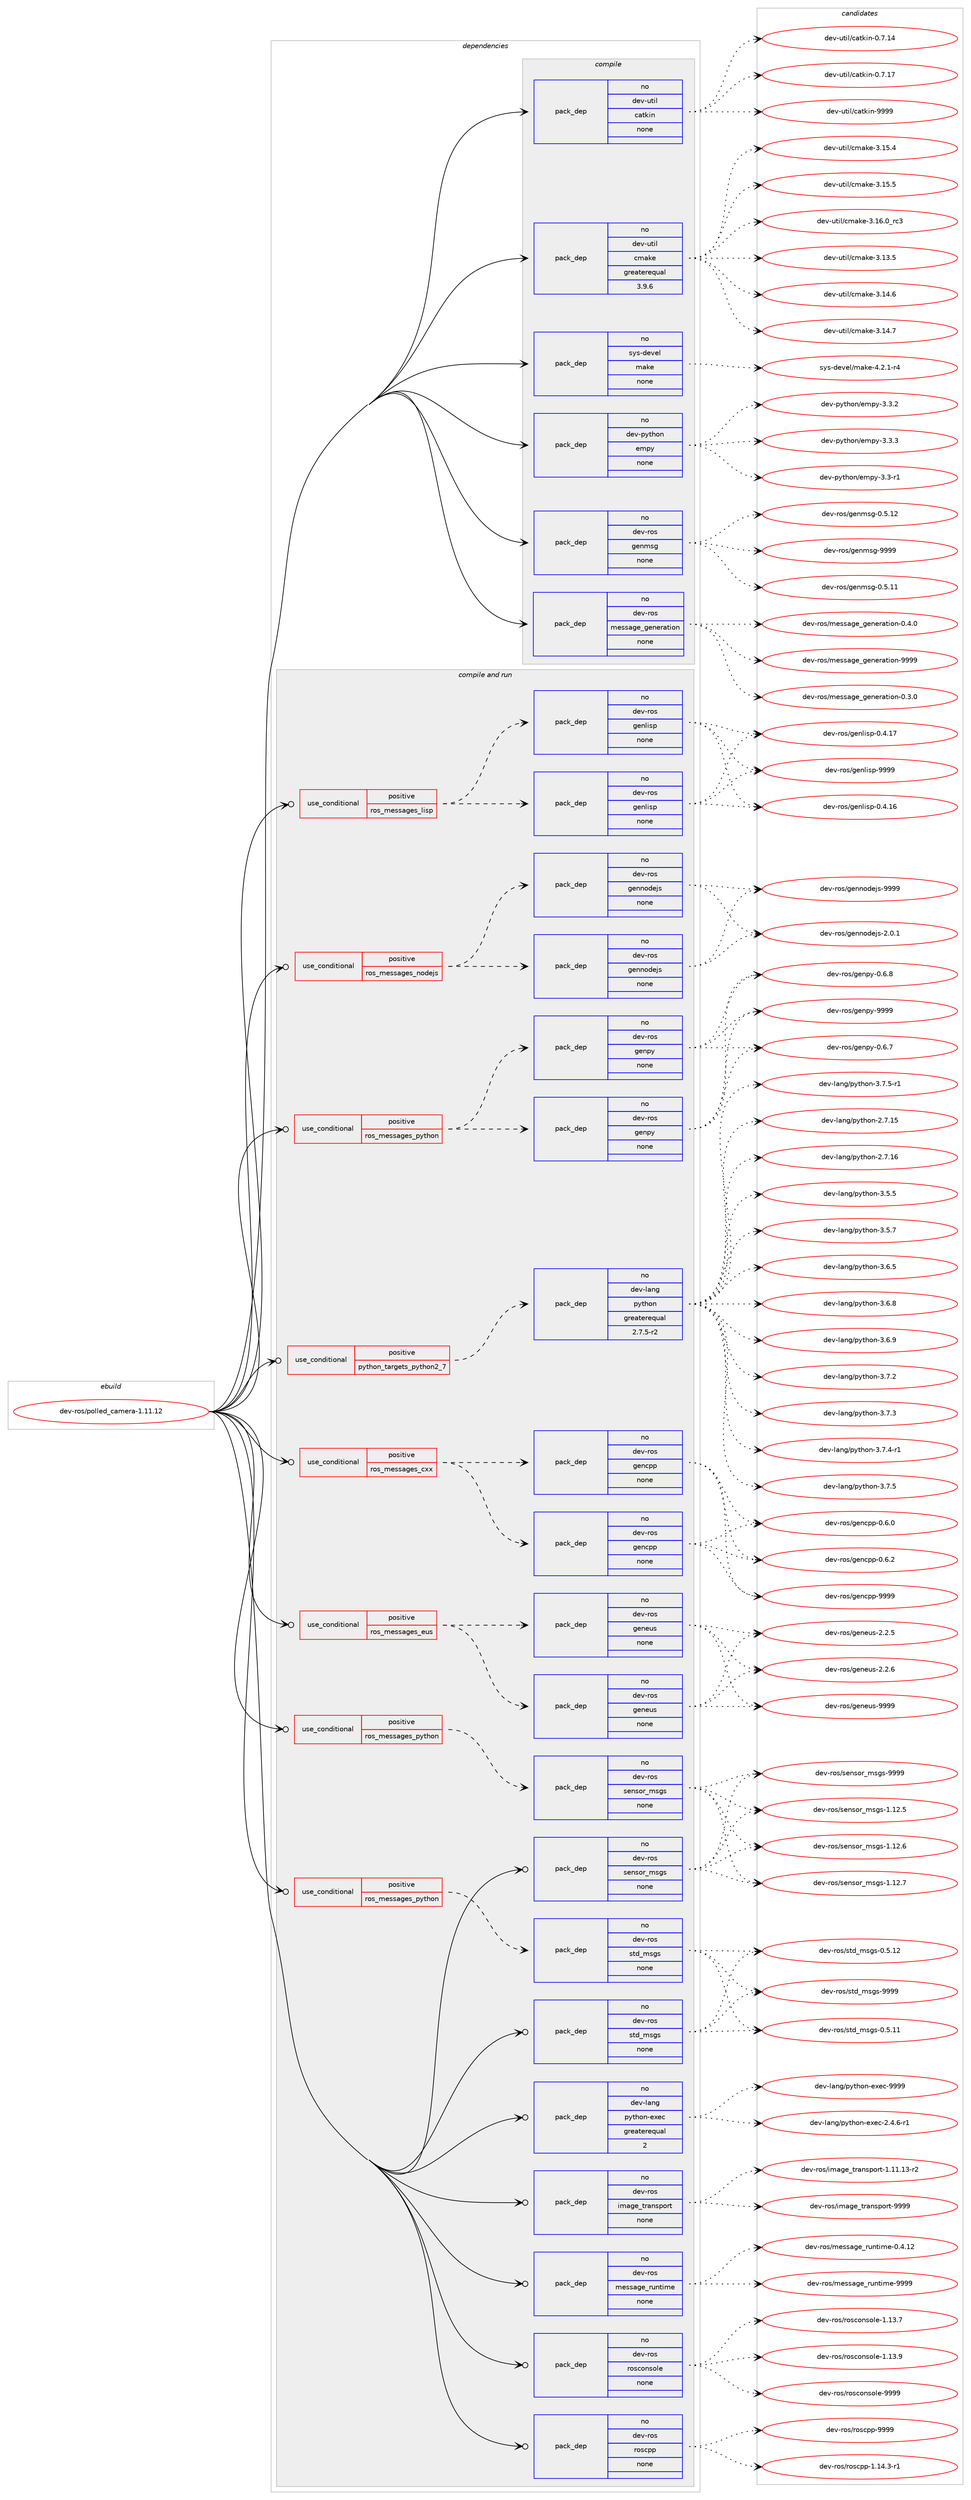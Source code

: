 digraph prolog {

# *************
# Graph options
# *************

newrank=true;
concentrate=true;
compound=true;
graph [rankdir=LR,fontname=Helvetica,fontsize=10,ranksep=1.5];#, ranksep=2.5, nodesep=0.2];
edge  [arrowhead=vee];
node  [fontname=Helvetica,fontsize=10];

# **********
# The ebuild
# **********

subgraph cluster_leftcol {
color=gray;
rank=same;
label=<<i>ebuild</i>>;
id [label="dev-ros/polled_camera-1.11.12", color=red, width=4, href="../dev-ros/polled_camera-1.11.12.svg"];
}

# ****************
# The dependencies
# ****************

subgraph cluster_midcol {
color=gray;
label=<<i>dependencies</i>>;
subgraph cluster_compile {
fillcolor="#eeeeee";
style=filled;
label=<<i>compile</i>>;
subgraph pack492096 {
dependency658135 [label=<<TABLE BORDER="0" CELLBORDER="1" CELLSPACING="0" CELLPADDING="4" WIDTH="220"><TR><TD ROWSPAN="6" CELLPADDING="30">pack_dep</TD></TR><TR><TD WIDTH="110">no</TD></TR><TR><TD>dev-python</TD></TR><TR><TD>empy</TD></TR><TR><TD>none</TD></TR><TR><TD></TD></TR></TABLE>>, shape=none, color=blue];
}
id:e -> dependency658135:w [weight=20,style="solid",arrowhead="vee"];
subgraph pack492097 {
dependency658136 [label=<<TABLE BORDER="0" CELLBORDER="1" CELLSPACING="0" CELLPADDING="4" WIDTH="220"><TR><TD ROWSPAN="6" CELLPADDING="30">pack_dep</TD></TR><TR><TD WIDTH="110">no</TD></TR><TR><TD>dev-ros</TD></TR><TR><TD>genmsg</TD></TR><TR><TD>none</TD></TR><TR><TD></TD></TR></TABLE>>, shape=none, color=blue];
}
id:e -> dependency658136:w [weight=20,style="solid",arrowhead="vee"];
subgraph pack492098 {
dependency658137 [label=<<TABLE BORDER="0" CELLBORDER="1" CELLSPACING="0" CELLPADDING="4" WIDTH="220"><TR><TD ROWSPAN="6" CELLPADDING="30">pack_dep</TD></TR><TR><TD WIDTH="110">no</TD></TR><TR><TD>dev-ros</TD></TR><TR><TD>message_generation</TD></TR><TR><TD>none</TD></TR><TR><TD></TD></TR></TABLE>>, shape=none, color=blue];
}
id:e -> dependency658137:w [weight=20,style="solid",arrowhead="vee"];
subgraph pack492099 {
dependency658138 [label=<<TABLE BORDER="0" CELLBORDER="1" CELLSPACING="0" CELLPADDING="4" WIDTH="220"><TR><TD ROWSPAN="6" CELLPADDING="30">pack_dep</TD></TR><TR><TD WIDTH="110">no</TD></TR><TR><TD>dev-util</TD></TR><TR><TD>catkin</TD></TR><TR><TD>none</TD></TR><TR><TD></TD></TR></TABLE>>, shape=none, color=blue];
}
id:e -> dependency658138:w [weight=20,style="solid",arrowhead="vee"];
subgraph pack492100 {
dependency658139 [label=<<TABLE BORDER="0" CELLBORDER="1" CELLSPACING="0" CELLPADDING="4" WIDTH="220"><TR><TD ROWSPAN="6" CELLPADDING="30">pack_dep</TD></TR><TR><TD WIDTH="110">no</TD></TR><TR><TD>dev-util</TD></TR><TR><TD>cmake</TD></TR><TR><TD>greaterequal</TD></TR><TR><TD>3.9.6</TD></TR></TABLE>>, shape=none, color=blue];
}
id:e -> dependency658139:w [weight=20,style="solid",arrowhead="vee"];
subgraph pack492101 {
dependency658140 [label=<<TABLE BORDER="0" CELLBORDER="1" CELLSPACING="0" CELLPADDING="4" WIDTH="220"><TR><TD ROWSPAN="6" CELLPADDING="30">pack_dep</TD></TR><TR><TD WIDTH="110">no</TD></TR><TR><TD>sys-devel</TD></TR><TR><TD>make</TD></TR><TR><TD>none</TD></TR><TR><TD></TD></TR></TABLE>>, shape=none, color=blue];
}
id:e -> dependency658140:w [weight=20,style="solid",arrowhead="vee"];
}
subgraph cluster_compileandrun {
fillcolor="#eeeeee";
style=filled;
label=<<i>compile and run</i>>;
subgraph cond154133 {
dependency658141 [label=<<TABLE BORDER="0" CELLBORDER="1" CELLSPACING="0" CELLPADDING="4"><TR><TD ROWSPAN="3" CELLPADDING="10">use_conditional</TD></TR><TR><TD>positive</TD></TR><TR><TD>python_targets_python2_7</TD></TR></TABLE>>, shape=none, color=red];
subgraph pack492102 {
dependency658142 [label=<<TABLE BORDER="0" CELLBORDER="1" CELLSPACING="0" CELLPADDING="4" WIDTH="220"><TR><TD ROWSPAN="6" CELLPADDING="30">pack_dep</TD></TR><TR><TD WIDTH="110">no</TD></TR><TR><TD>dev-lang</TD></TR><TR><TD>python</TD></TR><TR><TD>greaterequal</TD></TR><TR><TD>2.7.5-r2</TD></TR></TABLE>>, shape=none, color=blue];
}
dependency658141:e -> dependency658142:w [weight=20,style="dashed",arrowhead="vee"];
}
id:e -> dependency658141:w [weight=20,style="solid",arrowhead="odotvee"];
subgraph cond154134 {
dependency658143 [label=<<TABLE BORDER="0" CELLBORDER="1" CELLSPACING="0" CELLPADDING="4"><TR><TD ROWSPAN="3" CELLPADDING="10">use_conditional</TD></TR><TR><TD>positive</TD></TR><TR><TD>ros_messages_cxx</TD></TR></TABLE>>, shape=none, color=red];
subgraph pack492103 {
dependency658144 [label=<<TABLE BORDER="0" CELLBORDER="1" CELLSPACING="0" CELLPADDING="4" WIDTH="220"><TR><TD ROWSPAN="6" CELLPADDING="30">pack_dep</TD></TR><TR><TD WIDTH="110">no</TD></TR><TR><TD>dev-ros</TD></TR><TR><TD>gencpp</TD></TR><TR><TD>none</TD></TR><TR><TD></TD></TR></TABLE>>, shape=none, color=blue];
}
dependency658143:e -> dependency658144:w [weight=20,style="dashed",arrowhead="vee"];
subgraph pack492104 {
dependency658145 [label=<<TABLE BORDER="0" CELLBORDER="1" CELLSPACING="0" CELLPADDING="4" WIDTH="220"><TR><TD ROWSPAN="6" CELLPADDING="30">pack_dep</TD></TR><TR><TD WIDTH="110">no</TD></TR><TR><TD>dev-ros</TD></TR><TR><TD>gencpp</TD></TR><TR><TD>none</TD></TR><TR><TD></TD></TR></TABLE>>, shape=none, color=blue];
}
dependency658143:e -> dependency658145:w [weight=20,style="dashed",arrowhead="vee"];
}
id:e -> dependency658143:w [weight=20,style="solid",arrowhead="odotvee"];
subgraph cond154135 {
dependency658146 [label=<<TABLE BORDER="0" CELLBORDER="1" CELLSPACING="0" CELLPADDING="4"><TR><TD ROWSPAN="3" CELLPADDING="10">use_conditional</TD></TR><TR><TD>positive</TD></TR><TR><TD>ros_messages_eus</TD></TR></TABLE>>, shape=none, color=red];
subgraph pack492105 {
dependency658147 [label=<<TABLE BORDER="0" CELLBORDER="1" CELLSPACING="0" CELLPADDING="4" WIDTH="220"><TR><TD ROWSPAN="6" CELLPADDING="30">pack_dep</TD></TR><TR><TD WIDTH="110">no</TD></TR><TR><TD>dev-ros</TD></TR><TR><TD>geneus</TD></TR><TR><TD>none</TD></TR><TR><TD></TD></TR></TABLE>>, shape=none, color=blue];
}
dependency658146:e -> dependency658147:w [weight=20,style="dashed",arrowhead="vee"];
subgraph pack492106 {
dependency658148 [label=<<TABLE BORDER="0" CELLBORDER="1" CELLSPACING="0" CELLPADDING="4" WIDTH="220"><TR><TD ROWSPAN="6" CELLPADDING="30">pack_dep</TD></TR><TR><TD WIDTH="110">no</TD></TR><TR><TD>dev-ros</TD></TR><TR><TD>geneus</TD></TR><TR><TD>none</TD></TR><TR><TD></TD></TR></TABLE>>, shape=none, color=blue];
}
dependency658146:e -> dependency658148:w [weight=20,style="dashed",arrowhead="vee"];
}
id:e -> dependency658146:w [weight=20,style="solid",arrowhead="odotvee"];
subgraph cond154136 {
dependency658149 [label=<<TABLE BORDER="0" CELLBORDER="1" CELLSPACING="0" CELLPADDING="4"><TR><TD ROWSPAN="3" CELLPADDING="10">use_conditional</TD></TR><TR><TD>positive</TD></TR><TR><TD>ros_messages_lisp</TD></TR></TABLE>>, shape=none, color=red];
subgraph pack492107 {
dependency658150 [label=<<TABLE BORDER="0" CELLBORDER="1" CELLSPACING="0" CELLPADDING="4" WIDTH="220"><TR><TD ROWSPAN="6" CELLPADDING="30">pack_dep</TD></TR><TR><TD WIDTH="110">no</TD></TR><TR><TD>dev-ros</TD></TR><TR><TD>genlisp</TD></TR><TR><TD>none</TD></TR><TR><TD></TD></TR></TABLE>>, shape=none, color=blue];
}
dependency658149:e -> dependency658150:w [weight=20,style="dashed",arrowhead="vee"];
subgraph pack492108 {
dependency658151 [label=<<TABLE BORDER="0" CELLBORDER="1" CELLSPACING="0" CELLPADDING="4" WIDTH="220"><TR><TD ROWSPAN="6" CELLPADDING="30">pack_dep</TD></TR><TR><TD WIDTH="110">no</TD></TR><TR><TD>dev-ros</TD></TR><TR><TD>genlisp</TD></TR><TR><TD>none</TD></TR><TR><TD></TD></TR></TABLE>>, shape=none, color=blue];
}
dependency658149:e -> dependency658151:w [weight=20,style="dashed",arrowhead="vee"];
}
id:e -> dependency658149:w [weight=20,style="solid",arrowhead="odotvee"];
subgraph cond154137 {
dependency658152 [label=<<TABLE BORDER="0" CELLBORDER="1" CELLSPACING="0" CELLPADDING="4"><TR><TD ROWSPAN="3" CELLPADDING="10">use_conditional</TD></TR><TR><TD>positive</TD></TR><TR><TD>ros_messages_nodejs</TD></TR></TABLE>>, shape=none, color=red];
subgraph pack492109 {
dependency658153 [label=<<TABLE BORDER="0" CELLBORDER="1" CELLSPACING="0" CELLPADDING="4" WIDTH="220"><TR><TD ROWSPAN="6" CELLPADDING="30">pack_dep</TD></TR><TR><TD WIDTH="110">no</TD></TR><TR><TD>dev-ros</TD></TR><TR><TD>gennodejs</TD></TR><TR><TD>none</TD></TR><TR><TD></TD></TR></TABLE>>, shape=none, color=blue];
}
dependency658152:e -> dependency658153:w [weight=20,style="dashed",arrowhead="vee"];
subgraph pack492110 {
dependency658154 [label=<<TABLE BORDER="0" CELLBORDER="1" CELLSPACING="0" CELLPADDING="4" WIDTH="220"><TR><TD ROWSPAN="6" CELLPADDING="30">pack_dep</TD></TR><TR><TD WIDTH="110">no</TD></TR><TR><TD>dev-ros</TD></TR><TR><TD>gennodejs</TD></TR><TR><TD>none</TD></TR><TR><TD></TD></TR></TABLE>>, shape=none, color=blue];
}
dependency658152:e -> dependency658154:w [weight=20,style="dashed",arrowhead="vee"];
}
id:e -> dependency658152:w [weight=20,style="solid",arrowhead="odotvee"];
subgraph cond154138 {
dependency658155 [label=<<TABLE BORDER="0" CELLBORDER="1" CELLSPACING="0" CELLPADDING="4"><TR><TD ROWSPAN="3" CELLPADDING="10">use_conditional</TD></TR><TR><TD>positive</TD></TR><TR><TD>ros_messages_python</TD></TR></TABLE>>, shape=none, color=red];
subgraph pack492111 {
dependency658156 [label=<<TABLE BORDER="0" CELLBORDER="1" CELLSPACING="0" CELLPADDING="4" WIDTH="220"><TR><TD ROWSPAN="6" CELLPADDING="30">pack_dep</TD></TR><TR><TD WIDTH="110">no</TD></TR><TR><TD>dev-ros</TD></TR><TR><TD>genpy</TD></TR><TR><TD>none</TD></TR><TR><TD></TD></TR></TABLE>>, shape=none, color=blue];
}
dependency658155:e -> dependency658156:w [weight=20,style="dashed",arrowhead="vee"];
subgraph pack492112 {
dependency658157 [label=<<TABLE BORDER="0" CELLBORDER="1" CELLSPACING="0" CELLPADDING="4" WIDTH="220"><TR><TD ROWSPAN="6" CELLPADDING="30">pack_dep</TD></TR><TR><TD WIDTH="110">no</TD></TR><TR><TD>dev-ros</TD></TR><TR><TD>genpy</TD></TR><TR><TD>none</TD></TR><TR><TD></TD></TR></TABLE>>, shape=none, color=blue];
}
dependency658155:e -> dependency658157:w [weight=20,style="dashed",arrowhead="vee"];
}
id:e -> dependency658155:w [weight=20,style="solid",arrowhead="odotvee"];
subgraph cond154139 {
dependency658158 [label=<<TABLE BORDER="0" CELLBORDER="1" CELLSPACING="0" CELLPADDING="4"><TR><TD ROWSPAN="3" CELLPADDING="10">use_conditional</TD></TR><TR><TD>positive</TD></TR><TR><TD>ros_messages_python</TD></TR></TABLE>>, shape=none, color=red];
subgraph pack492113 {
dependency658159 [label=<<TABLE BORDER="0" CELLBORDER="1" CELLSPACING="0" CELLPADDING="4" WIDTH="220"><TR><TD ROWSPAN="6" CELLPADDING="30">pack_dep</TD></TR><TR><TD WIDTH="110">no</TD></TR><TR><TD>dev-ros</TD></TR><TR><TD>sensor_msgs</TD></TR><TR><TD>none</TD></TR><TR><TD></TD></TR></TABLE>>, shape=none, color=blue];
}
dependency658158:e -> dependency658159:w [weight=20,style="dashed",arrowhead="vee"];
}
id:e -> dependency658158:w [weight=20,style="solid",arrowhead="odotvee"];
subgraph cond154140 {
dependency658160 [label=<<TABLE BORDER="0" CELLBORDER="1" CELLSPACING="0" CELLPADDING="4"><TR><TD ROWSPAN="3" CELLPADDING="10">use_conditional</TD></TR><TR><TD>positive</TD></TR><TR><TD>ros_messages_python</TD></TR></TABLE>>, shape=none, color=red];
subgraph pack492114 {
dependency658161 [label=<<TABLE BORDER="0" CELLBORDER="1" CELLSPACING="0" CELLPADDING="4" WIDTH="220"><TR><TD ROWSPAN="6" CELLPADDING="30">pack_dep</TD></TR><TR><TD WIDTH="110">no</TD></TR><TR><TD>dev-ros</TD></TR><TR><TD>std_msgs</TD></TR><TR><TD>none</TD></TR><TR><TD></TD></TR></TABLE>>, shape=none, color=blue];
}
dependency658160:e -> dependency658161:w [weight=20,style="dashed",arrowhead="vee"];
}
id:e -> dependency658160:w [weight=20,style="solid",arrowhead="odotvee"];
subgraph pack492115 {
dependency658162 [label=<<TABLE BORDER="0" CELLBORDER="1" CELLSPACING="0" CELLPADDING="4" WIDTH="220"><TR><TD ROWSPAN="6" CELLPADDING="30">pack_dep</TD></TR><TR><TD WIDTH="110">no</TD></TR><TR><TD>dev-lang</TD></TR><TR><TD>python-exec</TD></TR><TR><TD>greaterequal</TD></TR><TR><TD>2</TD></TR></TABLE>>, shape=none, color=blue];
}
id:e -> dependency658162:w [weight=20,style="solid",arrowhead="odotvee"];
subgraph pack492116 {
dependency658163 [label=<<TABLE BORDER="0" CELLBORDER="1" CELLSPACING="0" CELLPADDING="4" WIDTH="220"><TR><TD ROWSPAN="6" CELLPADDING="30">pack_dep</TD></TR><TR><TD WIDTH="110">no</TD></TR><TR><TD>dev-ros</TD></TR><TR><TD>image_transport</TD></TR><TR><TD>none</TD></TR><TR><TD></TD></TR></TABLE>>, shape=none, color=blue];
}
id:e -> dependency658163:w [weight=20,style="solid",arrowhead="odotvee"];
subgraph pack492117 {
dependency658164 [label=<<TABLE BORDER="0" CELLBORDER="1" CELLSPACING="0" CELLPADDING="4" WIDTH="220"><TR><TD ROWSPAN="6" CELLPADDING="30">pack_dep</TD></TR><TR><TD WIDTH="110">no</TD></TR><TR><TD>dev-ros</TD></TR><TR><TD>message_runtime</TD></TR><TR><TD>none</TD></TR><TR><TD></TD></TR></TABLE>>, shape=none, color=blue];
}
id:e -> dependency658164:w [weight=20,style="solid",arrowhead="odotvee"];
subgraph pack492118 {
dependency658165 [label=<<TABLE BORDER="0" CELLBORDER="1" CELLSPACING="0" CELLPADDING="4" WIDTH="220"><TR><TD ROWSPAN="6" CELLPADDING="30">pack_dep</TD></TR><TR><TD WIDTH="110">no</TD></TR><TR><TD>dev-ros</TD></TR><TR><TD>rosconsole</TD></TR><TR><TD>none</TD></TR><TR><TD></TD></TR></TABLE>>, shape=none, color=blue];
}
id:e -> dependency658165:w [weight=20,style="solid",arrowhead="odotvee"];
subgraph pack492119 {
dependency658166 [label=<<TABLE BORDER="0" CELLBORDER="1" CELLSPACING="0" CELLPADDING="4" WIDTH="220"><TR><TD ROWSPAN="6" CELLPADDING="30">pack_dep</TD></TR><TR><TD WIDTH="110">no</TD></TR><TR><TD>dev-ros</TD></TR><TR><TD>roscpp</TD></TR><TR><TD>none</TD></TR><TR><TD></TD></TR></TABLE>>, shape=none, color=blue];
}
id:e -> dependency658166:w [weight=20,style="solid",arrowhead="odotvee"];
subgraph pack492120 {
dependency658167 [label=<<TABLE BORDER="0" CELLBORDER="1" CELLSPACING="0" CELLPADDING="4" WIDTH="220"><TR><TD ROWSPAN="6" CELLPADDING="30">pack_dep</TD></TR><TR><TD WIDTH="110">no</TD></TR><TR><TD>dev-ros</TD></TR><TR><TD>sensor_msgs</TD></TR><TR><TD>none</TD></TR><TR><TD></TD></TR></TABLE>>, shape=none, color=blue];
}
id:e -> dependency658167:w [weight=20,style="solid",arrowhead="odotvee"];
subgraph pack492121 {
dependency658168 [label=<<TABLE BORDER="0" CELLBORDER="1" CELLSPACING="0" CELLPADDING="4" WIDTH="220"><TR><TD ROWSPAN="6" CELLPADDING="30">pack_dep</TD></TR><TR><TD WIDTH="110">no</TD></TR><TR><TD>dev-ros</TD></TR><TR><TD>std_msgs</TD></TR><TR><TD>none</TD></TR><TR><TD></TD></TR></TABLE>>, shape=none, color=blue];
}
id:e -> dependency658168:w [weight=20,style="solid",arrowhead="odotvee"];
}
subgraph cluster_run {
fillcolor="#eeeeee";
style=filled;
label=<<i>run</i>>;
}
}

# **************
# The candidates
# **************

subgraph cluster_choices {
rank=same;
color=gray;
label=<<i>candidates</i>>;

subgraph choice492096 {
color=black;
nodesep=1;
choice1001011184511212111610411111047101109112121455146514511449 [label="dev-python/empy-3.3-r1", color=red, width=4,href="../dev-python/empy-3.3-r1.svg"];
choice1001011184511212111610411111047101109112121455146514650 [label="dev-python/empy-3.3.2", color=red, width=4,href="../dev-python/empy-3.3.2.svg"];
choice1001011184511212111610411111047101109112121455146514651 [label="dev-python/empy-3.3.3", color=red, width=4,href="../dev-python/empy-3.3.3.svg"];
dependency658135:e -> choice1001011184511212111610411111047101109112121455146514511449:w [style=dotted,weight="100"];
dependency658135:e -> choice1001011184511212111610411111047101109112121455146514650:w [style=dotted,weight="100"];
dependency658135:e -> choice1001011184511212111610411111047101109112121455146514651:w [style=dotted,weight="100"];
}
subgraph choice492097 {
color=black;
nodesep=1;
choice100101118451141111154710310111010911510345484653464949 [label="dev-ros/genmsg-0.5.11", color=red, width=4,href="../dev-ros/genmsg-0.5.11.svg"];
choice100101118451141111154710310111010911510345484653464950 [label="dev-ros/genmsg-0.5.12", color=red, width=4,href="../dev-ros/genmsg-0.5.12.svg"];
choice10010111845114111115471031011101091151034557575757 [label="dev-ros/genmsg-9999", color=red, width=4,href="../dev-ros/genmsg-9999.svg"];
dependency658136:e -> choice100101118451141111154710310111010911510345484653464949:w [style=dotted,weight="100"];
dependency658136:e -> choice100101118451141111154710310111010911510345484653464950:w [style=dotted,weight="100"];
dependency658136:e -> choice10010111845114111115471031011101091151034557575757:w [style=dotted,weight="100"];
}
subgraph choice492098 {
color=black;
nodesep=1;
choice1001011184511411111547109101115115971031019510310111010111497116105111110454846514648 [label="dev-ros/message_generation-0.3.0", color=red, width=4,href="../dev-ros/message_generation-0.3.0.svg"];
choice1001011184511411111547109101115115971031019510310111010111497116105111110454846524648 [label="dev-ros/message_generation-0.4.0", color=red, width=4,href="../dev-ros/message_generation-0.4.0.svg"];
choice10010111845114111115471091011151159710310195103101110101114971161051111104557575757 [label="dev-ros/message_generation-9999", color=red, width=4,href="../dev-ros/message_generation-9999.svg"];
dependency658137:e -> choice1001011184511411111547109101115115971031019510310111010111497116105111110454846514648:w [style=dotted,weight="100"];
dependency658137:e -> choice1001011184511411111547109101115115971031019510310111010111497116105111110454846524648:w [style=dotted,weight="100"];
dependency658137:e -> choice10010111845114111115471091011151159710310195103101110101114971161051111104557575757:w [style=dotted,weight="100"];
}
subgraph choice492099 {
color=black;
nodesep=1;
choice1001011184511711610510847999711610710511045484655464952 [label="dev-util/catkin-0.7.14", color=red, width=4,href="../dev-util/catkin-0.7.14.svg"];
choice1001011184511711610510847999711610710511045484655464955 [label="dev-util/catkin-0.7.17", color=red, width=4,href="../dev-util/catkin-0.7.17.svg"];
choice100101118451171161051084799971161071051104557575757 [label="dev-util/catkin-9999", color=red, width=4,href="../dev-util/catkin-9999.svg"];
dependency658138:e -> choice1001011184511711610510847999711610710511045484655464952:w [style=dotted,weight="100"];
dependency658138:e -> choice1001011184511711610510847999711610710511045484655464955:w [style=dotted,weight="100"];
dependency658138:e -> choice100101118451171161051084799971161071051104557575757:w [style=dotted,weight="100"];
}
subgraph choice492100 {
color=black;
nodesep=1;
choice1001011184511711610510847991099710710145514649514653 [label="dev-util/cmake-3.13.5", color=red, width=4,href="../dev-util/cmake-3.13.5.svg"];
choice1001011184511711610510847991099710710145514649524654 [label="dev-util/cmake-3.14.6", color=red, width=4,href="../dev-util/cmake-3.14.6.svg"];
choice1001011184511711610510847991099710710145514649524655 [label="dev-util/cmake-3.14.7", color=red, width=4,href="../dev-util/cmake-3.14.7.svg"];
choice1001011184511711610510847991099710710145514649534652 [label="dev-util/cmake-3.15.4", color=red, width=4,href="../dev-util/cmake-3.15.4.svg"];
choice1001011184511711610510847991099710710145514649534653 [label="dev-util/cmake-3.15.5", color=red, width=4,href="../dev-util/cmake-3.15.5.svg"];
choice1001011184511711610510847991099710710145514649544648951149951 [label="dev-util/cmake-3.16.0_rc3", color=red, width=4,href="../dev-util/cmake-3.16.0_rc3.svg"];
dependency658139:e -> choice1001011184511711610510847991099710710145514649514653:w [style=dotted,weight="100"];
dependency658139:e -> choice1001011184511711610510847991099710710145514649524654:w [style=dotted,weight="100"];
dependency658139:e -> choice1001011184511711610510847991099710710145514649524655:w [style=dotted,weight="100"];
dependency658139:e -> choice1001011184511711610510847991099710710145514649534652:w [style=dotted,weight="100"];
dependency658139:e -> choice1001011184511711610510847991099710710145514649534653:w [style=dotted,weight="100"];
dependency658139:e -> choice1001011184511711610510847991099710710145514649544648951149951:w [style=dotted,weight="100"];
}
subgraph choice492101 {
color=black;
nodesep=1;
choice1151211154510010111810110847109971071014552465046494511452 [label="sys-devel/make-4.2.1-r4", color=red, width=4,href="../sys-devel/make-4.2.1-r4.svg"];
dependency658140:e -> choice1151211154510010111810110847109971071014552465046494511452:w [style=dotted,weight="100"];
}
subgraph choice492102 {
color=black;
nodesep=1;
choice10010111845108971101034711212111610411111045504655464953 [label="dev-lang/python-2.7.15", color=red, width=4,href="../dev-lang/python-2.7.15.svg"];
choice10010111845108971101034711212111610411111045504655464954 [label="dev-lang/python-2.7.16", color=red, width=4,href="../dev-lang/python-2.7.16.svg"];
choice100101118451089711010347112121116104111110455146534653 [label="dev-lang/python-3.5.5", color=red, width=4,href="../dev-lang/python-3.5.5.svg"];
choice100101118451089711010347112121116104111110455146534655 [label="dev-lang/python-3.5.7", color=red, width=4,href="../dev-lang/python-3.5.7.svg"];
choice100101118451089711010347112121116104111110455146544653 [label="dev-lang/python-3.6.5", color=red, width=4,href="../dev-lang/python-3.6.5.svg"];
choice100101118451089711010347112121116104111110455146544656 [label="dev-lang/python-3.6.8", color=red, width=4,href="../dev-lang/python-3.6.8.svg"];
choice100101118451089711010347112121116104111110455146544657 [label="dev-lang/python-3.6.9", color=red, width=4,href="../dev-lang/python-3.6.9.svg"];
choice100101118451089711010347112121116104111110455146554650 [label="dev-lang/python-3.7.2", color=red, width=4,href="../dev-lang/python-3.7.2.svg"];
choice100101118451089711010347112121116104111110455146554651 [label="dev-lang/python-3.7.3", color=red, width=4,href="../dev-lang/python-3.7.3.svg"];
choice1001011184510897110103471121211161041111104551465546524511449 [label="dev-lang/python-3.7.4-r1", color=red, width=4,href="../dev-lang/python-3.7.4-r1.svg"];
choice100101118451089711010347112121116104111110455146554653 [label="dev-lang/python-3.7.5", color=red, width=4,href="../dev-lang/python-3.7.5.svg"];
choice1001011184510897110103471121211161041111104551465546534511449 [label="dev-lang/python-3.7.5-r1", color=red, width=4,href="../dev-lang/python-3.7.5-r1.svg"];
dependency658142:e -> choice10010111845108971101034711212111610411111045504655464953:w [style=dotted,weight="100"];
dependency658142:e -> choice10010111845108971101034711212111610411111045504655464954:w [style=dotted,weight="100"];
dependency658142:e -> choice100101118451089711010347112121116104111110455146534653:w [style=dotted,weight="100"];
dependency658142:e -> choice100101118451089711010347112121116104111110455146534655:w [style=dotted,weight="100"];
dependency658142:e -> choice100101118451089711010347112121116104111110455146544653:w [style=dotted,weight="100"];
dependency658142:e -> choice100101118451089711010347112121116104111110455146544656:w [style=dotted,weight="100"];
dependency658142:e -> choice100101118451089711010347112121116104111110455146544657:w [style=dotted,weight="100"];
dependency658142:e -> choice100101118451089711010347112121116104111110455146554650:w [style=dotted,weight="100"];
dependency658142:e -> choice100101118451089711010347112121116104111110455146554651:w [style=dotted,weight="100"];
dependency658142:e -> choice1001011184510897110103471121211161041111104551465546524511449:w [style=dotted,weight="100"];
dependency658142:e -> choice100101118451089711010347112121116104111110455146554653:w [style=dotted,weight="100"];
dependency658142:e -> choice1001011184510897110103471121211161041111104551465546534511449:w [style=dotted,weight="100"];
}
subgraph choice492103 {
color=black;
nodesep=1;
choice100101118451141111154710310111099112112454846544648 [label="dev-ros/gencpp-0.6.0", color=red, width=4,href="../dev-ros/gencpp-0.6.0.svg"];
choice100101118451141111154710310111099112112454846544650 [label="dev-ros/gencpp-0.6.2", color=red, width=4,href="../dev-ros/gencpp-0.6.2.svg"];
choice1001011184511411111547103101110991121124557575757 [label="dev-ros/gencpp-9999", color=red, width=4,href="../dev-ros/gencpp-9999.svg"];
dependency658144:e -> choice100101118451141111154710310111099112112454846544648:w [style=dotted,weight="100"];
dependency658144:e -> choice100101118451141111154710310111099112112454846544650:w [style=dotted,weight="100"];
dependency658144:e -> choice1001011184511411111547103101110991121124557575757:w [style=dotted,weight="100"];
}
subgraph choice492104 {
color=black;
nodesep=1;
choice100101118451141111154710310111099112112454846544648 [label="dev-ros/gencpp-0.6.0", color=red, width=4,href="../dev-ros/gencpp-0.6.0.svg"];
choice100101118451141111154710310111099112112454846544650 [label="dev-ros/gencpp-0.6.2", color=red, width=4,href="../dev-ros/gencpp-0.6.2.svg"];
choice1001011184511411111547103101110991121124557575757 [label="dev-ros/gencpp-9999", color=red, width=4,href="../dev-ros/gencpp-9999.svg"];
dependency658145:e -> choice100101118451141111154710310111099112112454846544648:w [style=dotted,weight="100"];
dependency658145:e -> choice100101118451141111154710310111099112112454846544650:w [style=dotted,weight="100"];
dependency658145:e -> choice1001011184511411111547103101110991121124557575757:w [style=dotted,weight="100"];
}
subgraph choice492105 {
color=black;
nodesep=1;
choice1001011184511411111547103101110101117115455046504653 [label="dev-ros/geneus-2.2.5", color=red, width=4,href="../dev-ros/geneus-2.2.5.svg"];
choice1001011184511411111547103101110101117115455046504654 [label="dev-ros/geneus-2.2.6", color=red, width=4,href="../dev-ros/geneus-2.2.6.svg"];
choice10010111845114111115471031011101011171154557575757 [label="dev-ros/geneus-9999", color=red, width=4,href="../dev-ros/geneus-9999.svg"];
dependency658147:e -> choice1001011184511411111547103101110101117115455046504653:w [style=dotted,weight="100"];
dependency658147:e -> choice1001011184511411111547103101110101117115455046504654:w [style=dotted,weight="100"];
dependency658147:e -> choice10010111845114111115471031011101011171154557575757:w [style=dotted,weight="100"];
}
subgraph choice492106 {
color=black;
nodesep=1;
choice1001011184511411111547103101110101117115455046504653 [label="dev-ros/geneus-2.2.5", color=red, width=4,href="../dev-ros/geneus-2.2.5.svg"];
choice1001011184511411111547103101110101117115455046504654 [label="dev-ros/geneus-2.2.6", color=red, width=4,href="../dev-ros/geneus-2.2.6.svg"];
choice10010111845114111115471031011101011171154557575757 [label="dev-ros/geneus-9999", color=red, width=4,href="../dev-ros/geneus-9999.svg"];
dependency658148:e -> choice1001011184511411111547103101110101117115455046504653:w [style=dotted,weight="100"];
dependency658148:e -> choice1001011184511411111547103101110101117115455046504654:w [style=dotted,weight="100"];
dependency658148:e -> choice10010111845114111115471031011101011171154557575757:w [style=dotted,weight="100"];
}
subgraph choice492107 {
color=black;
nodesep=1;
choice100101118451141111154710310111010810511511245484652464954 [label="dev-ros/genlisp-0.4.16", color=red, width=4,href="../dev-ros/genlisp-0.4.16.svg"];
choice100101118451141111154710310111010810511511245484652464955 [label="dev-ros/genlisp-0.4.17", color=red, width=4,href="../dev-ros/genlisp-0.4.17.svg"];
choice10010111845114111115471031011101081051151124557575757 [label="dev-ros/genlisp-9999", color=red, width=4,href="../dev-ros/genlisp-9999.svg"];
dependency658150:e -> choice100101118451141111154710310111010810511511245484652464954:w [style=dotted,weight="100"];
dependency658150:e -> choice100101118451141111154710310111010810511511245484652464955:w [style=dotted,weight="100"];
dependency658150:e -> choice10010111845114111115471031011101081051151124557575757:w [style=dotted,weight="100"];
}
subgraph choice492108 {
color=black;
nodesep=1;
choice100101118451141111154710310111010810511511245484652464954 [label="dev-ros/genlisp-0.4.16", color=red, width=4,href="../dev-ros/genlisp-0.4.16.svg"];
choice100101118451141111154710310111010810511511245484652464955 [label="dev-ros/genlisp-0.4.17", color=red, width=4,href="../dev-ros/genlisp-0.4.17.svg"];
choice10010111845114111115471031011101081051151124557575757 [label="dev-ros/genlisp-9999", color=red, width=4,href="../dev-ros/genlisp-9999.svg"];
dependency658151:e -> choice100101118451141111154710310111010810511511245484652464954:w [style=dotted,weight="100"];
dependency658151:e -> choice100101118451141111154710310111010810511511245484652464955:w [style=dotted,weight="100"];
dependency658151:e -> choice10010111845114111115471031011101081051151124557575757:w [style=dotted,weight="100"];
}
subgraph choice492109 {
color=black;
nodesep=1;
choice1001011184511411111547103101110110111100101106115455046484649 [label="dev-ros/gennodejs-2.0.1", color=red, width=4,href="../dev-ros/gennodejs-2.0.1.svg"];
choice10010111845114111115471031011101101111001011061154557575757 [label="dev-ros/gennodejs-9999", color=red, width=4,href="../dev-ros/gennodejs-9999.svg"];
dependency658153:e -> choice1001011184511411111547103101110110111100101106115455046484649:w [style=dotted,weight="100"];
dependency658153:e -> choice10010111845114111115471031011101101111001011061154557575757:w [style=dotted,weight="100"];
}
subgraph choice492110 {
color=black;
nodesep=1;
choice1001011184511411111547103101110110111100101106115455046484649 [label="dev-ros/gennodejs-2.0.1", color=red, width=4,href="../dev-ros/gennodejs-2.0.1.svg"];
choice10010111845114111115471031011101101111001011061154557575757 [label="dev-ros/gennodejs-9999", color=red, width=4,href="../dev-ros/gennodejs-9999.svg"];
dependency658154:e -> choice1001011184511411111547103101110110111100101106115455046484649:w [style=dotted,weight="100"];
dependency658154:e -> choice10010111845114111115471031011101101111001011061154557575757:w [style=dotted,weight="100"];
}
subgraph choice492111 {
color=black;
nodesep=1;
choice1001011184511411111547103101110112121454846544655 [label="dev-ros/genpy-0.6.7", color=red, width=4,href="../dev-ros/genpy-0.6.7.svg"];
choice1001011184511411111547103101110112121454846544656 [label="dev-ros/genpy-0.6.8", color=red, width=4,href="../dev-ros/genpy-0.6.8.svg"];
choice10010111845114111115471031011101121214557575757 [label="dev-ros/genpy-9999", color=red, width=4,href="../dev-ros/genpy-9999.svg"];
dependency658156:e -> choice1001011184511411111547103101110112121454846544655:w [style=dotted,weight="100"];
dependency658156:e -> choice1001011184511411111547103101110112121454846544656:w [style=dotted,weight="100"];
dependency658156:e -> choice10010111845114111115471031011101121214557575757:w [style=dotted,weight="100"];
}
subgraph choice492112 {
color=black;
nodesep=1;
choice1001011184511411111547103101110112121454846544655 [label="dev-ros/genpy-0.6.7", color=red, width=4,href="../dev-ros/genpy-0.6.7.svg"];
choice1001011184511411111547103101110112121454846544656 [label="dev-ros/genpy-0.6.8", color=red, width=4,href="../dev-ros/genpy-0.6.8.svg"];
choice10010111845114111115471031011101121214557575757 [label="dev-ros/genpy-9999", color=red, width=4,href="../dev-ros/genpy-9999.svg"];
dependency658157:e -> choice1001011184511411111547103101110112121454846544655:w [style=dotted,weight="100"];
dependency658157:e -> choice1001011184511411111547103101110112121454846544656:w [style=dotted,weight="100"];
dependency658157:e -> choice10010111845114111115471031011101121214557575757:w [style=dotted,weight="100"];
}
subgraph choice492113 {
color=black;
nodesep=1;
choice10010111845114111115471151011101151111149510911510311545494649504653 [label="dev-ros/sensor_msgs-1.12.5", color=red, width=4,href="../dev-ros/sensor_msgs-1.12.5.svg"];
choice10010111845114111115471151011101151111149510911510311545494649504654 [label="dev-ros/sensor_msgs-1.12.6", color=red, width=4,href="../dev-ros/sensor_msgs-1.12.6.svg"];
choice10010111845114111115471151011101151111149510911510311545494649504655 [label="dev-ros/sensor_msgs-1.12.7", color=red, width=4,href="../dev-ros/sensor_msgs-1.12.7.svg"];
choice1001011184511411111547115101110115111114951091151031154557575757 [label="dev-ros/sensor_msgs-9999", color=red, width=4,href="../dev-ros/sensor_msgs-9999.svg"];
dependency658159:e -> choice10010111845114111115471151011101151111149510911510311545494649504653:w [style=dotted,weight="100"];
dependency658159:e -> choice10010111845114111115471151011101151111149510911510311545494649504654:w [style=dotted,weight="100"];
dependency658159:e -> choice10010111845114111115471151011101151111149510911510311545494649504655:w [style=dotted,weight="100"];
dependency658159:e -> choice1001011184511411111547115101110115111114951091151031154557575757:w [style=dotted,weight="100"];
}
subgraph choice492114 {
color=black;
nodesep=1;
choice10010111845114111115471151161009510911510311545484653464949 [label="dev-ros/std_msgs-0.5.11", color=red, width=4,href="../dev-ros/std_msgs-0.5.11.svg"];
choice10010111845114111115471151161009510911510311545484653464950 [label="dev-ros/std_msgs-0.5.12", color=red, width=4,href="../dev-ros/std_msgs-0.5.12.svg"];
choice1001011184511411111547115116100951091151031154557575757 [label="dev-ros/std_msgs-9999", color=red, width=4,href="../dev-ros/std_msgs-9999.svg"];
dependency658161:e -> choice10010111845114111115471151161009510911510311545484653464949:w [style=dotted,weight="100"];
dependency658161:e -> choice10010111845114111115471151161009510911510311545484653464950:w [style=dotted,weight="100"];
dependency658161:e -> choice1001011184511411111547115116100951091151031154557575757:w [style=dotted,weight="100"];
}
subgraph choice492115 {
color=black;
nodesep=1;
choice10010111845108971101034711212111610411111045101120101994550465246544511449 [label="dev-lang/python-exec-2.4.6-r1", color=red, width=4,href="../dev-lang/python-exec-2.4.6-r1.svg"];
choice10010111845108971101034711212111610411111045101120101994557575757 [label="dev-lang/python-exec-9999", color=red, width=4,href="../dev-lang/python-exec-9999.svg"];
dependency658162:e -> choice10010111845108971101034711212111610411111045101120101994550465246544511449:w [style=dotted,weight="100"];
dependency658162:e -> choice10010111845108971101034711212111610411111045101120101994557575757:w [style=dotted,weight="100"];
}
subgraph choice492116 {
color=black;
nodesep=1;
choice100101118451141111154710510997103101951161149711011511211111411645494649494649514511450 [label="dev-ros/image_transport-1.11.13-r2", color=red, width=4,href="../dev-ros/image_transport-1.11.13-r2.svg"];
choice10010111845114111115471051099710310195116114971101151121111141164557575757 [label="dev-ros/image_transport-9999", color=red, width=4,href="../dev-ros/image_transport-9999.svg"];
dependency658163:e -> choice100101118451141111154710510997103101951161149711011511211111411645494649494649514511450:w [style=dotted,weight="100"];
dependency658163:e -> choice10010111845114111115471051099710310195116114971101151121111141164557575757:w [style=dotted,weight="100"];
}
subgraph choice492117 {
color=black;
nodesep=1;
choice1001011184511411111547109101115115971031019511411711011610510910145484652464950 [label="dev-ros/message_runtime-0.4.12", color=red, width=4,href="../dev-ros/message_runtime-0.4.12.svg"];
choice100101118451141111154710910111511597103101951141171101161051091014557575757 [label="dev-ros/message_runtime-9999", color=red, width=4,href="../dev-ros/message_runtime-9999.svg"];
dependency658164:e -> choice1001011184511411111547109101115115971031019511411711011610510910145484652464950:w [style=dotted,weight="100"];
dependency658164:e -> choice100101118451141111154710910111511597103101951141171101161051091014557575757:w [style=dotted,weight="100"];
}
subgraph choice492118 {
color=black;
nodesep=1;
choice10010111845114111115471141111159911111011511110810145494649514655 [label="dev-ros/rosconsole-1.13.7", color=red, width=4,href="../dev-ros/rosconsole-1.13.7.svg"];
choice10010111845114111115471141111159911111011511110810145494649514657 [label="dev-ros/rosconsole-1.13.9", color=red, width=4,href="../dev-ros/rosconsole-1.13.9.svg"];
choice1001011184511411111547114111115991111101151111081014557575757 [label="dev-ros/rosconsole-9999", color=red, width=4,href="../dev-ros/rosconsole-9999.svg"];
dependency658165:e -> choice10010111845114111115471141111159911111011511110810145494649514655:w [style=dotted,weight="100"];
dependency658165:e -> choice10010111845114111115471141111159911111011511110810145494649514657:w [style=dotted,weight="100"];
dependency658165:e -> choice1001011184511411111547114111115991111101151111081014557575757:w [style=dotted,weight="100"];
}
subgraph choice492119 {
color=black;
nodesep=1;
choice100101118451141111154711411111599112112454946495246514511449 [label="dev-ros/roscpp-1.14.3-r1", color=red, width=4,href="../dev-ros/roscpp-1.14.3-r1.svg"];
choice1001011184511411111547114111115991121124557575757 [label="dev-ros/roscpp-9999", color=red, width=4,href="../dev-ros/roscpp-9999.svg"];
dependency658166:e -> choice100101118451141111154711411111599112112454946495246514511449:w [style=dotted,weight="100"];
dependency658166:e -> choice1001011184511411111547114111115991121124557575757:w [style=dotted,weight="100"];
}
subgraph choice492120 {
color=black;
nodesep=1;
choice10010111845114111115471151011101151111149510911510311545494649504653 [label="dev-ros/sensor_msgs-1.12.5", color=red, width=4,href="../dev-ros/sensor_msgs-1.12.5.svg"];
choice10010111845114111115471151011101151111149510911510311545494649504654 [label="dev-ros/sensor_msgs-1.12.6", color=red, width=4,href="../dev-ros/sensor_msgs-1.12.6.svg"];
choice10010111845114111115471151011101151111149510911510311545494649504655 [label="dev-ros/sensor_msgs-1.12.7", color=red, width=4,href="../dev-ros/sensor_msgs-1.12.7.svg"];
choice1001011184511411111547115101110115111114951091151031154557575757 [label="dev-ros/sensor_msgs-9999", color=red, width=4,href="../dev-ros/sensor_msgs-9999.svg"];
dependency658167:e -> choice10010111845114111115471151011101151111149510911510311545494649504653:w [style=dotted,weight="100"];
dependency658167:e -> choice10010111845114111115471151011101151111149510911510311545494649504654:w [style=dotted,weight="100"];
dependency658167:e -> choice10010111845114111115471151011101151111149510911510311545494649504655:w [style=dotted,weight="100"];
dependency658167:e -> choice1001011184511411111547115101110115111114951091151031154557575757:w [style=dotted,weight="100"];
}
subgraph choice492121 {
color=black;
nodesep=1;
choice10010111845114111115471151161009510911510311545484653464949 [label="dev-ros/std_msgs-0.5.11", color=red, width=4,href="../dev-ros/std_msgs-0.5.11.svg"];
choice10010111845114111115471151161009510911510311545484653464950 [label="dev-ros/std_msgs-0.5.12", color=red, width=4,href="../dev-ros/std_msgs-0.5.12.svg"];
choice1001011184511411111547115116100951091151031154557575757 [label="dev-ros/std_msgs-9999", color=red, width=4,href="../dev-ros/std_msgs-9999.svg"];
dependency658168:e -> choice10010111845114111115471151161009510911510311545484653464949:w [style=dotted,weight="100"];
dependency658168:e -> choice10010111845114111115471151161009510911510311545484653464950:w [style=dotted,weight="100"];
dependency658168:e -> choice1001011184511411111547115116100951091151031154557575757:w [style=dotted,weight="100"];
}
}

}
